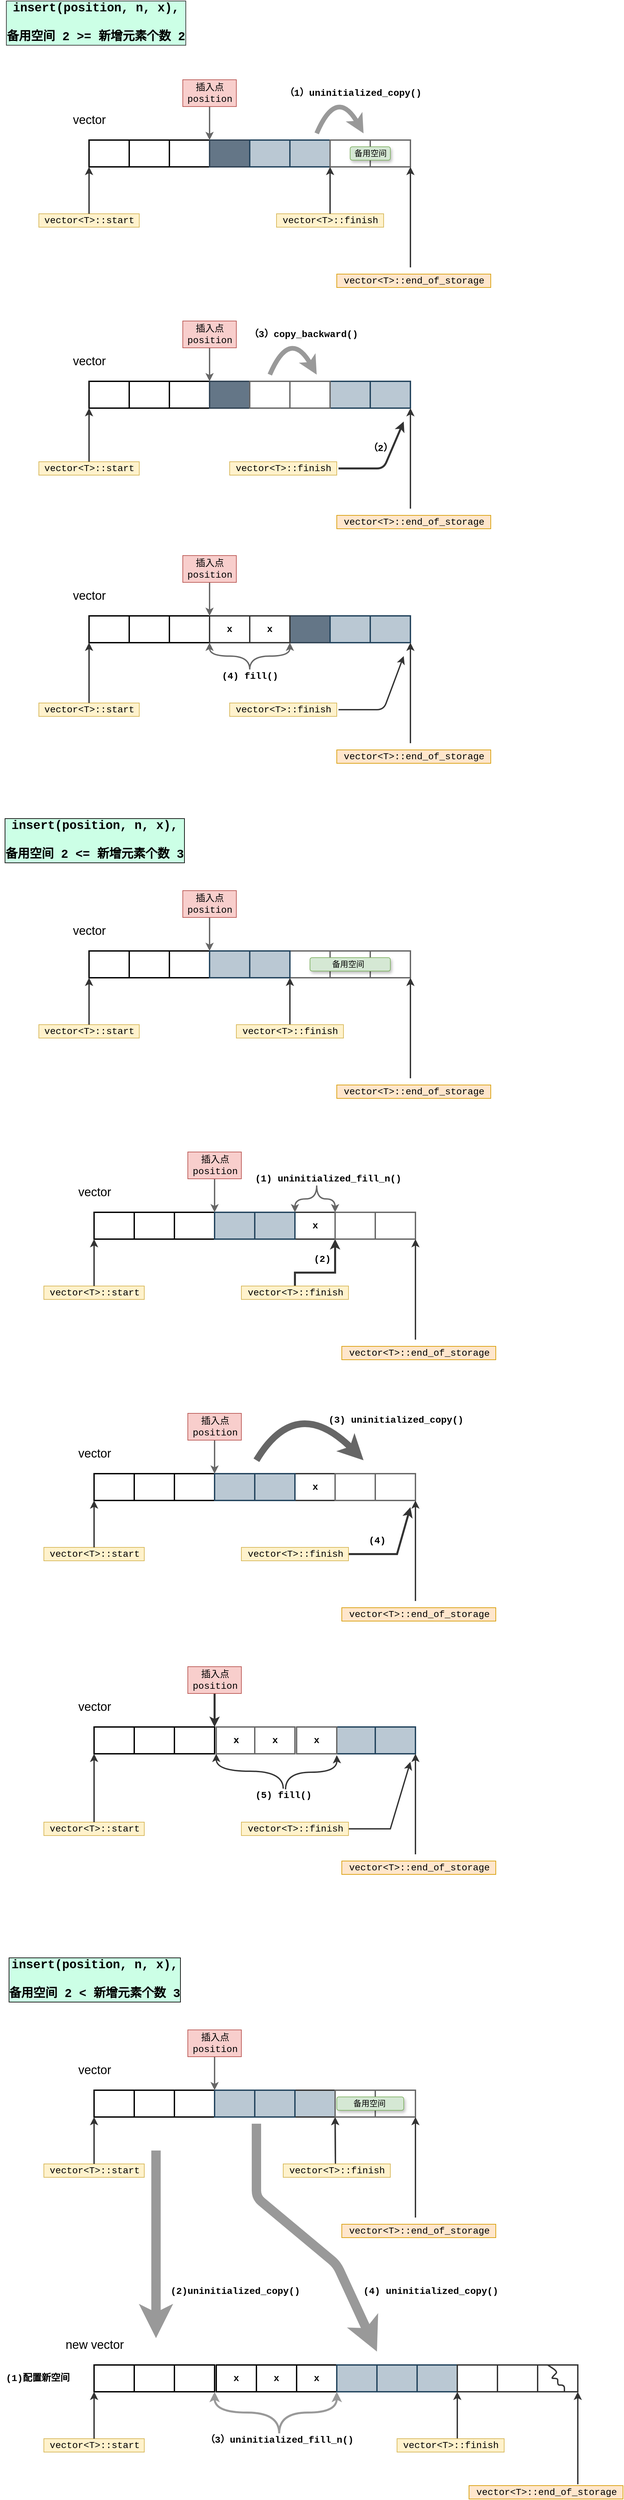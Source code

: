 <mxfile version="14.7.7" type="device"><diagram id="fLPlfoUQrjcmembP0olw" name="第 1 页"><mxGraphModel dx="2104" dy="1943" grid="1" gridSize="10" guides="1" tooltips="1" connect="1" arrows="1" fold="1" page="1" pageScale="1" pageWidth="827" pageHeight="1169" math="0" shadow="0"><root><mxCell id="0"/><mxCell id="1" parent="0"/><mxCell id="-A52ZG6hpshTWetXdmW_-1" value="" style="rounded=0;whiteSpace=wrap;html=1;strokeWidth=2;imageWidth=26;" vertex="1" parent="1"><mxGeometry x="130" y="60" width="60" height="40" as="geometry"/></mxCell><mxCell id="-A52ZG6hpshTWetXdmW_-2" value="" style="rounded=0;whiteSpace=wrap;html=1;strokeWidth=2;imageWidth=26;" vertex="1" parent="1"><mxGeometry x="190" y="60" width="60" height="40" as="geometry"/></mxCell><mxCell id="-A52ZG6hpshTWetXdmW_-3" value="" style="rounded=0;whiteSpace=wrap;html=1;strokeWidth=2;imageWidth=26;" vertex="1" parent="1"><mxGeometry x="250" y="60" width="60" height="40" as="geometry"/></mxCell><mxCell id="-A52ZG6hpshTWetXdmW_-4" value="" style="rounded=0;whiteSpace=wrap;html=1;strokeWidth=2;imageWidth=26;fillColor=#647687;strokeColor=#314354;fontColor=#ffffff;" vertex="1" parent="1"><mxGeometry x="310" y="60" width="60" height="40" as="geometry"/></mxCell><mxCell id="-A52ZG6hpshTWetXdmW_-5" value="" style="rounded=0;whiteSpace=wrap;html=1;strokeWidth=2;imageWidth=26;fillColor=#bac8d3;strokeColor=#23445d;" vertex="1" parent="1"><mxGeometry x="370" y="60" width="60" height="40" as="geometry"/></mxCell><mxCell id="-A52ZG6hpshTWetXdmW_-6" value="" style="rounded=0;whiteSpace=wrap;html=1;strokeWidth=2;imageWidth=26;strokeColor=#666666;" vertex="1" parent="1"><mxGeometry x="550" y="60" width="60" height="40" as="geometry"/></mxCell><mxCell id="-A52ZG6hpshTWetXdmW_-7" value="" style="rounded=0;whiteSpace=wrap;html=1;strokeWidth=2;imageWidth=26;fillColor=#bac8d3;strokeColor=#23445d;" vertex="1" parent="1"><mxGeometry x="430" y="60" width="60" height="40" as="geometry"/></mxCell><mxCell id="-A52ZG6hpshTWetXdmW_-8" value="" style="rounded=0;whiteSpace=wrap;html=1;strokeWidth=2;imageWidth=26;strokeColor=#666666;" vertex="1" parent="1"><mxGeometry x="490" y="60" width="60" height="40" as="geometry"/></mxCell><mxCell id="-A52ZG6hpshTWetXdmW_-10" value="&lt;font style=&quot;font-size: 18px&quot;&gt;vector&lt;/font&gt;" style="text;html=1;align=center;verticalAlign=middle;resizable=0;points=[];autosize=1;strokeColor=none;" vertex="1" parent="1"><mxGeometry x="100" y="20" width="60" height="20" as="geometry"/></mxCell><mxCell id="-A52ZG6hpshTWetXdmW_-11" value="" style="endArrow=classic;html=1;entryX=0;entryY=0;entryDx=0;entryDy=0;strokeWidth=2;strokeColor=#666666;" edge="1" parent="1" target="-A52ZG6hpshTWetXdmW_-4"><mxGeometry width="50" height="50" relative="1" as="geometry"><mxPoint x="310" y="10" as="sourcePoint"/><mxPoint x="310" y="50" as="targetPoint"/></mxGeometry></mxCell><mxCell id="-A52ZG6hpshTWetXdmW_-12" value="&lt;font face=&quot;Courier New&quot;&gt;&lt;font style=&quot;font-size: 14px&quot;&gt;插入点&lt;br&gt;position&lt;/font&gt;&lt;br&gt;&lt;/font&gt;" style="text;html=1;align=center;verticalAlign=middle;resizable=0;points=[];autosize=1;strokeColor=#b85450;fillColor=#f8cecc;" vertex="1" parent="1"><mxGeometry x="270" y="-30" width="80" height="40" as="geometry"/></mxCell><mxCell id="-A52ZG6hpshTWetXdmW_-13" value="&lt;font style=&quot;font-size: 14px&quot; face=&quot;Courier New&quot;&gt;vector&amp;lt;T&amp;gt;::start&lt;/font&gt;" style="text;html=1;align=center;verticalAlign=middle;resizable=0;points=[];autosize=1;strokeColor=#d6b656;fillColor=#fff2cc;" vertex="1" parent="1"><mxGeometry x="55" y="170" width="150" height="20" as="geometry"/></mxCell><mxCell id="-A52ZG6hpshTWetXdmW_-14" value="" style="endArrow=classic;html=1;entryX=0;entryY=1;entryDx=0;entryDy=0;strokeWidth=2;entryPerimeter=0;strokeColor=#333333;" edge="1" parent="1" source="-A52ZG6hpshTWetXdmW_-13"><mxGeometry width="50" height="50" relative="1" as="geometry"><mxPoint x="130" y="170" as="sourcePoint"/><mxPoint x="130" y="100" as="targetPoint"/></mxGeometry></mxCell><mxCell id="-A52ZG6hpshTWetXdmW_-15" value="&lt;font style=&quot;font-size: 14px&quot; face=&quot;Courier New&quot;&gt;vector&amp;lt;T&amp;gt;::end_of_storage&lt;/font&gt;" style="text;html=1;align=center;verticalAlign=middle;resizable=0;points=[];autosize=1;strokeColor=#d79b00;fillColor=#ffe6cc;" vertex="1" parent="1"><mxGeometry x="500" y="260" width="230" height="20" as="geometry"/></mxCell><mxCell id="-A52ZG6hpshTWetXdmW_-16" value="" style="endArrow=classic;html=1;entryX=0;entryY=1;entryDx=0;entryDy=0;strokeWidth=2;entryPerimeter=0;strokeColor=#333333;" edge="1" parent="1"><mxGeometry width="50" height="50" relative="1" as="geometry"><mxPoint x="610" y="250" as="sourcePoint"/><mxPoint x="610" y="100" as="targetPoint"/></mxGeometry></mxCell><mxCell id="-A52ZG6hpshTWetXdmW_-17" value="&lt;font style=&quot;font-size: 14px&quot; face=&quot;Courier New&quot;&gt;vector&amp;lt;T&amp;gt;::finish&lt;/font&gt;" style="text;html=1;align=center;verticalAlign=middle;resizable=0;points=[];autosize=1;strokeColor=#d6b656;fillColor=#fff2cc;" vertex="1" parent="1"><mxGeometry x="410" y="170" width="160" height="20" as="geometry"/></mxCell><mxCell id="-A52ZG6hpshTWetXdmW_-18" value="" style="endArrow=classic;html=1;entryX=0;entryY=1;entryDx=0;entryDy=0;strokeWidth=2;entryPerimeter=0;strokeColor=#333333;" edge="1" parent="1" source="-A52ZG6hpshTWetXdmW_-17"><mxGeometry width="50" height="50" relative="1" as="geometry"><mxPoint x="490" y="166" as="sourcePoint"/><mxPoint x="490" y="100" as="targetPoint"/></mxGeometry></mxCell><mxCell id="-A52ZG6hpshTWetXdmW_-19" value="备用空间" style="text;html=1;align=center;verticalAlign=middle;resizable=0;points=[];autosize=1;fillColor=#d5e8d4;strokeColor=#82b366;rounded=1;shadow=1;" vertex="1" parent="1"><mxGeometry x="520" y="70" width="60" height="20" as="geometry"/></mxCell><mxCell id="-A52ZG6hpshTWetXdmW_-21" value="&lt;font style=&quot;font-size: 18px&quot; face=&quot;Courier New&quot;&gt;&lt;b&gt;insert(position, n, x),&lt;br&gt;&lt;br&gt;备用空间 2 &amp;gt;= 新增元素个数 2&lt;br&gt;&lt;/b&gt;&lt;/font&gt;" style="text;html=1;align=center;verticalAlign=middle;resizable=0;points=[];autosize=1;strokeColor=none;perimeterSpacing=0;labelBackgroundColor=#CCFFE6;labelBorderColor=#333333;rounded=1;" vertex="1" parent="1"><mxGeometry y="-140" width="280" height="50" as="geometry"/></mxCell><mxCell id="-A52ZG6hpshTWetXdmW_-22" value="" style="rounded=0;whiteSpace=wrap;html=1;strokeWidth=2;imageWidth=26;" vertex="1" parent="1"><mxGeometry x="130" y="420" width="60" height="40" as="geometry"/></mxCell><mxCell id="-A52ZG6hpshTWetXdmW_-23" value="" style="rounded=0;whiteSpace=wrap;html=1;strokeWidth=2;imageWidth=26;" vertex="1" parent="1"><mxGeometry x="190" y="420" width="60" height="40" as="geometry"/></mxCell><mxCell id="-A52ZG6hpshTWetXdmW_-24" value="" style="rounded=0;whiteSpace=wrap;html=1;strokeWidth=2;imageWidth=26;" vertex="1" parent="1"><mxGeometry x="250" y="420" width="60" height="40" as="geometry"/></mxCell><mxCell id="-A52ZG6hpshTWetXdmW_-25" value="" style="rounded=0;whiteSpace=wrap;html=1;strokeWidth=2;imageWidth=26;fillColor=#647687;strokeColor=#314354;fontColor=#ffffff;" vertex="1" parent="1"><mxGeometry x="310" y="420" width="60" height="40" as="geometry"/></mxCell><mxCell id="-A52ZG6hpshTWetXdmW_-26" value="" style="rounded=0;whiteSpace=wrap;html=1;strokeWidth=2;imageWidth=26;fillColor=#bac8d3;strokeColor=#23445d;" vertex="1" parent="1"><mxGeometry x="490" y="420" width="60" height="40" as="geometry"/></mxCell><mxCell id="-A52ZG6hpshTWetXdmW_-27" value="" style="rounded=0;whiteSpace=wrap;html=1;strokeWidth=2;imageWidth=26;strokeColor=#666666;" vertex="1" parent="1"><mxGeometry x="430" y="420" width="60" height="40" as="geometry"/></mxCell><mxCell id="-A52ZG6hpshTWetXdmW_-28" value="" style="rounded=0;whiteSpace=wrap;html=1;strokeWidth=2;imageWidth=26;fillColor=#bac8d3;strokeColor=#23445d;" vertex="1" parent="1"><mxGeometry x="550" y="420" width="60" height="40" as="geometry"/></mxCell><mxCell id="-A52ZG6hpshTWetXdmW_-29" value="" style="rounded=0;whiteSpace=wrap;html=1;strokeWidth=2;imageWidth=26;strokeColor=#666666;" vertex="1" parent="1"><mxGeometry x="370" y="420" width="60" height="40" as="geometry"/></mxCell><mxCell id="-A52ZG6hpshTWetXdmW_-30" value="&lt;font style=&quot;font-size: 18px&quot;&gt;vector&lt;/font&gt;" style="text;html=1;align=center;verticalAlign=middle;resizable=0;points=[];autosize=1;strokeColor=none;" vertex="1" parent="1"><mxGeometry x="100" y="380" width="60" height="20" as="geometry"/></mxCell><mxCell id="-A52ZG6hpshTWetXdmW_-31" value="" style="endArrow=classic;html=1;entryX=0;entryY=0;entryDx=0;entryDy=0;strokeWidth=2;strokeColor=#666666;" edge="1" parent="1" target="-A52ZG6hpshTWetXdmW_-25"><mxGeometry width="50" height="50" relative="1" as="geometry"><mxPoint x="310" y="370" as="sourcePoint"/><mxPoint x="310" y="410" as="targetPoint"/></mxGeometry></mxCell><mxCell id="-A52ZG6hpshTWetXdmW_-32" value="&lt;font face=&quot;Courier New&quot;&gt;&lt;font style=&quot;font-size: 14px&quot;&gt;插入点&lt;br&gt;position&lt;/font&gt;&lt;br&gt;&lt;/font&gt;" style="text;html=1;align=center;verticalAlign=middle;resizable=0;points=[];autosize=1;strokeColor=#b85450;fillColor=#f8cecc;" vertex="1" parent="1"><mxGeometry x="270" y="330" width="80" height="40" as="geometry"/></mxCell><mxCell id="-A52ZG6hpshTWetXdmW_-33" value="&lt;font style=&quot;font-size: 14px&quot; face=&quot;Courier New&quot;&gt;vector&amp;lt;T&amp;gt;::start&lt;/font&gt;" style="text;html=1;align=center;verticalAlign=middle;resizable=0;points=[];autosize=1;strokeColor=#d6b656;fillColor=#fff2cc;" vertex="1" parent="1"><mxGeometry x="55" y="540" width="150" height="20" as="geometry"/></mxCell><mxCell id="-A52ZG6hpshTWetXdmW_-34" value="" style="endArrow=classic;html=1;entryX=0;entryY=1;entryDx=0;entryDy=0;strokeWidth=2;entryPerimeter=0;strokeColor=#333333;" edge="1" parent="1" source="-A52ZG6hpshTWetXdmW_-33"><mxGeometry width="50" height="50" relative="1" as="geometry"><mxPoint x="130" y="530" as="sourcePoint"/><mxPoint x="130" y="460" as="targetPoint"/></mxGeometry></mxCell><mxCell id="-A52ZG6hpshTWetXdmW_-35" value="&lt;font style=&quot;font-size: 14px&quot; face=&quot;Courier New&quot;&gt;vector&amp;lt;T&amp;gt;::end_of_storage&lt;/font&gt;" style="text;html=1;align=center;verticalAlign=middle;resizable=0;points=[];autosize=1;strokeColor=#d79b00;fillColor=#ffe6cc;" vertex="1" parent="1"><mxGeometry x="500" y="620" width="230" height="20" as="geometry"/></mxCell><mxCell id="-A52ZG6hpshTWetXdmW_-36" value="" style="endArrow=classic;html=1;entryX=0;entryY=1;entryDx=0;entryDy=0;strokeWidth=2;entryPerimeter=0;strokeColor=#333333;" edge="1" parent="1"><mxGeometry width="50" height="50" relative="1" as="geometry"><mxPoint x="610" y="610" as="sourcePoint"/><mxPoint x="610" y="460" as="targetPoint"/></mxGeometry></mxCell><mxCell id="-A52ZG6hpshTWetXdmW_-37" value="&lt;font style=&quot;font-size: 14px&quot; face=&quot;Courier New&quot;&gt;vector&amp;lt;T&amp;gt;::finish&lt;/font&gt;" style="text;html=1;align=center;verticalAlign=middle;resizable=0;points=[];autosize=1;strokeColor=#d6b656;fillColor=#fff2cc;" vertex="1" parent="1"><mxGeometry x="340" y="540" width="160" height="20" as="geometry"/></mxCell><mxCell id="-A52ZG6hpshTWetXdmW_-38" value="" style="endArrow=classic;html=1;strokeWidth=3;strokeColor=#333333;exitX=1.016;exitY=0.5;exitDx=0;exitDy=0;exitPerimeter=0;" edge="1" parent="1" source="-A52ZG6hpshTWetXdmW_-37"><mxGeometry width="50" height="50" relative="1" as="geometry"><mxPoint x="490" y="526" as="sourcePoint"/><mxPoint x="600" y="480" as="targetPoint"/><Array as="points"><mxPoint x="570" y="550"/></Array></mxGeometry></mxCell><mxCell id="-A52ZG6hpshTWetXdmW_-40" value="" style="curved=1;endArrow=classic;html=1;strokeWidth=7;strokeColor=#999999;" edge="1" parent="1"><mxGeometry width="50" height="50" relative="1" as="geometry"><mxPoint x="400" y="410" as="sourcePoint"/><mxPoint x="470" y="410" as="targetPoint"/><Array as="points"><mxPoint x="430" y="340"/></Array></mxGeometry></mxCell><mxCell id="-A52ZG6hpshTWetXdmW_-41" value="&lt;b&gt;&lt;font face=&quot;Courier New&quot; style=&quot;font-size: 14px&quot;&gt;（3）copy_backward()&lt;/font&gt;&lt;/b&gt;" style="text;html=1;align=center;verticalAlign=middle;resizable=0;points=[];autosize=1;strokeColor=none;" vertex="1" parent="1"><mxGeometry x="360" y="340" width="180" height="20" as="geometry"/></mxCell><mxCell id="-A52ZG6hpshTWetXdmW_-42" value="" style="curved=1;endArrow=classic;html=1;strokeWidth=7;strokeColor=#999999;" edge="1" parent="1"><mxGeometry width="50" height="50" relative="1" as="geometry"><mxPoint x="470" y="50" as="sourcePoint"/><mxPoint x="540" y="50" as="targetPoint"/><Array as="points"><mxPoint x="500" y="-20"/></Array></mxGeometry></mxCell><mxCell id="-A52ZG6hpshTWetXdmW_-43" value="&lt;b&gt;&lt;font face=&quot;Courier New&quot; style=&quot;font-size: 14px&quot;&gt;（1）uninitialized_copy()&lt;/font&gt;&lt;/b&gt;" style="text;html=1;align=center;verticalAlign=middle;resizable=0;points=[];autosize=1;strokeColor=none;" vertex="1" parent="1"><mxGeometry x="414" y="-20" width="220" height="20" as="geometry"/></mxCell><mxCell id="-A52ZG6hpshTWetXdmW_-44" value="" style="rounded=0;whiteSpace=wrap;html=1;strokeWidth=2;imageWidth=26;" vertex="1" parent="1"><mxGeometry x="130" y="770" width="60" height="40" as="geometry"/></mxCell><mxCell id="-A52ZG6hpshTWetXdmW_-45" value="" style="rounded=0;whiteSpace=wrap;html=1;strokeWidth=2;imageWidth=26;" vertex="1" parent="1"><mxGeometry x="190" y="770" width="60" height="40" as="geometry"/></mxCell><mxCell id="-A52ZG6hpshTWetXdmW_-46" value="" style="rounded=0;whiteSpace=wrap;html=1;strokeWidth=2;imageWidth=26;" vertex="1" parent="1"><mxGeometry x="250" y="770" width="60" height="40" as="geometry"/></mxCell><mxCell id="-A52ZG6hpshTWetXdmW_-47" value="" style="rounded=0;whiteSpace=wrap;html=1;strokeWidth=2;imageWidth=26;fillColor=#647687;strokeColor=#314354;fontColor=#ffffff;" vertex="1" parent="1"><mxGeometry x="430" y="770" width="60" height="40" as="geometry"/></mxCell><mxCell id="-A52ZG6hpshTWetXdmW_-48" value="" style="rounded=0;whiteSpace=wrap;html=1;strokeWidth=2;imageWidth=26;fillColor=#bac8d3;strokeColor=#23445d;" vertex="1" parent="1"><mxGeometry x="490" y="770" width="60" height="40" as="geometry"/></mxCell><mxCell id="-A52ZG6hpshTWetXdmW_-49" value="&lt;b&gt;&lt;font face=&quot;Courier New&quot; style=&quot;font-size: 14px&quot;&gt;x&lt;/font&gt;&lt;/b&gt;" style="rounded=0;whiteSpace=wrap;html=1;strokeWidth=2;imageWidth=26;strokeColor=#333333;" vertex="1" parent="1"><mxGeometry x="370" y="770" width="60" height="40" as="geometry"/></mxCell><mxCell id="-A52ZG6hpshTWetXdmW_-50" value="" style="rounded=0;whiteSpace=wrap;html=1;strokeWidth=2;imageWidth=26;fillColor=#bac8d3;strokeColor=#23445d;" vertex="1" parent="1"><mxGeometry x="550" y="770" width="60" height="40" as="geometry"/></mxCell><mxCell id="-A52ZG6hpshTWetXdmW_-51" value="&lt;b&gt;&lt;font style=&quot;font-size: 14px&quot; face=&quot;Courier New&quot;&gt;x&lt;/font&gt;&lt;/b&gt;" style="rounded=0;whiteSpace=wrap;html=1;strokeWidth=2;imageWidth=26;strokeColor=#333333;" vertex="1" parent="1"><mxGeometry x="310" y="770" width="60" height="40" as="geometry"/></mxCell><mxCell id="-A52ZG6hpshTWetXdmW_-52" value="&lt;font style=&quot;font-size: 18px&quot;&gt;vector&lt;/font&gt;" style="text;html=1;align=center;verticalAlign=middle;resizable=0;points=[];autosize=1;strokeColor=none;" vertex="1" parent="1"><mxGeometry x="100" y="730" width="60" height="20" as="geometry"/></mxCell><mxCell id="-A52ZG6hpshTWetXdmW_-88" style="edgeStyle=orthogonalEdgeStyle;curved=1;rounded=0;orthogonalLoop=1;jettySize=auto;html=1;entryX=0;entryY=0;entryDx=0;entryDy=0;strokeWidth=2;strokeColor=#666666;" edge="1" parent="1" source="-A52ZG6hpshTWetXdmW_-54" target="-A52ZG6hpshTWetXdmW_-51"><mxGeometry relative="1" as="geometry"/></mxCell><mxCell id="-A52ZG6hpshTWetXdmW_-54" value="&lt;font face=&quot;Courier New&quot;&gt;&lt;font style=&quot;font-size: 14px&quot;&gt;插入点&lt;br&gt;position&lt;/font&gt;&lt;br&gt;&lt;/font&gt;" style="text;html=1;align=center;verticalAlign=middle;resizable=0;points=[];autosize=1;strokeColor=#b85450;fillColor=#f8cecc;" vertex="1" parent="1"><mxGeometry x="270" y="680" width="80" height="40" as="geometry"/></mxCell><mxCell id="-A52ZG6hpshTWetXdmW_-55" value="&lt;font style=&quot;font-size: 14px&quot; face=&quot;Courier New&quot;&gt;vector&amp;lt;T&amp;gt;::start&lt;/font&gt;" style="text;html=1;align=center;verticalAlign=middle;resizable=0;points=[];autosize=1;strokeColor=#d6b656;fillColor=#fff2cc;" vertex="1" parent="1"><mxGeometry x="55" y="900" width="150" height="20" as="geometry"/></mxCell><mxCell id="-A52ZG6hpshTWetXdmW_-56" value="" style="endArrow=classic;html=1;entryX=0;entryY=1;entryDx=0;entryDy=0;strokeWidth=2;entryPerimeter=0;strokeColor=#333333;" edge="1" parent="1" source="-A52ZG6hpshTWetXdmW_-55"><mxGeometry width="50" height="50" relative="1" as="geometry"><mxPoint x="130" y="880" as="sourcePoint"/><mxPoint x="130" y="810" as="targetPoint"/></mxGeometry></mxCell><mxCell id="-A52ZG6hpshTWetXdmW_-57" value="&lt;font style=&quot;font-size: 14px&quot; face=&quot;Courier New&quot;&gt;vector&amp;lt;T&amp;gt;::end_of_storage&lt;/font&gt;" style="text;html=1;align=center;verticalAlign=middle;resizable=0;points=[];autosize=1;strokeColor=#d79b00;fillColor=#ffe6cc;" vertex="1" parent="1"><mxGeometry x="500" y="970" width="230" height="20" as="geometry"/></mxCell><mxCell id="-A52ZG6hpshTWetXdmW_-58" value="" style="endArrow=classic;html=1;entryX=0;entryY=1;entryDx=0;entryDy=0;strokeWidth=2;entryPerimeter=0;strokeColor=#333333;" edge="1" parent="1"><mxGeometry width="50" height="50" relative="1" as="geometry"><mxPoint x="610" y="960" as="sourcePoint"/><mxPoint x="610" y="810" as="targetPoint"/></mxGeometry></mxCell><mxCell id="-A52ZG6hpshTWetXdmW_-59" value="&lt;font style=&quot;font-size: 14px&quot; face=&quot;Courier New&quot;&gt;vector&amp;lt;T&amp;gt;::finish&lt;/font&gt;" style="text;html=1;align=center;verticalAlign=middle;resizable=0;points=[];autosize=1;strokeColor=#d6b656;fillColor=#fff2cc;" vertex="1" parent="1"><mxGeometry x="340" y="900" width="160" height="20" as="geometry"/></mxCell><mxCell id="-A52ZG6hpshTWetXdmW_-60" value="" style="endArrow=classic;html=1;strokeWidth=2;strokeColor=#333333;exitX=1.016;exitY=0.5;exitDx=0;exitDy=0;exitPerimeter=0;" edge="1" parent="1" source="-A52ZG6hpshTWetXdmW_-59"><mxGeometry width="50" height="50" relative="1" as="geometry"><mxPoint x="490" y="876" as="sourcePoint"/><mxPoint x="600" y="830" as="targetPoint"/><Array as="points"><mxPoint x="570" y="910"/></Array></mxGeometry></mxCell><mxCell id="-A52ZG6hpshTWetXdmW_-89" style="edgeStyle=orthogonalEdgeStyle;curved=1;rounded=0;orthogonalLoop=1;jettySize=auto;html=1;entryX=0;entryY=1;entryDx=0;entryDy=0;strokeColor=#666666;strokeWidth=2;" edge="1" parent="1" source="-A52ZG6hpshTWetXdmW_-62" target="-A52ZG6hpshTWetXdmW_-51"><mxGeometry relative="1" as="geometry"><Array as="points"><mxPoint x="370" y="830"/><mxPoint x="310" y="830"/></Array></mxGeometry></mxCell><mxCell id="-A52ZG6hpshTWetXdmW_-90" style="edgeStyle=orthogonalEdgeStyle;curved=1;rounded=0;orthogonalLoop=1;jettySize=auto;html=1;entryX=1;entryY=1;entryDx=0;entryDy=0;strokeColor=#666666;strokeWidth=2;" edge="1" parent="1" source="-A52ZG6hpshTWetXdmW_-62" target="-A52ZG6hpshTWetXdmW_-49"><mxGeometry relative="1" as="geometry"><Array as="points"><mxPoint x="370" y="830"/><mxPoint x="430" y="830"/></Array></mxGeometry></mxCell><mxCell id="-A52ZG6hpshTWetXdmW_-62" value="&lt;b&gt;&lt;font face=&quot;Courier New&quot; style=&quot;font-size: 14px&quot;&gt;(4) fill()&lt;/font&gt;&lt;/b&gt;" style="text;html=1;align=center;verticalAlign=middle;resizable=0;points=[];autosize=1;strokeColor=none;" vertex="1" parent="1"><mxGeometry x="320" y="850" width="100" height="20" as="geometry"/></mxCell><mxCell id="-A52ZG6hpshTWetXdmW_-63" value="&lt;b&gt;&lt;font face=&quot;Courier New&quot; style=&quot;font-size: 14px&quot;&gt;（2）&lt;/font&gt;&lt;/b&gt;" style="text;html=1;align=center;verticalAlign=middle;resizable=0;points=[];autosize=1;strokeColor=none;" vertex="1" parent="1"><mxGeometry x="540" y="510" width="50" height="20" as="geometry"/></mxCell><mxCell id="-A52ZG6hpshTWetXdmW_-66" value="" style="rounded=0;whiteSpace=wrap;html=1;strokeWidth=2;imageWidth=26;" vertex="1" parent="1"><mxGeometry x="130" y="1270" width="60" height="40" as="geometry"/></mxCell><mxCell id="-A52ZG6hpshTWetXdmW_-67" value="" style="rounded=0;whiteSpace=wrap;html=1;strokeWidth=2;imageWidth=26;" vertex="1" parent="1"><mxGeometry x="190" y="1270" width="60" height="40" as="geometry"/></mxCell><mxCell id="-A52ZG6hpshTWetXdmW_-68" value="" style="rounded=0;whiteSpace=wrap;html=1;strokeWidth=2;imageWidth=26;" vertex="1" parent="1"><mxGeometry x="250" y="1270" width="60" height="40" as="geometry"/></mxCell><mxCell id="-A52ZG6hpshTWetXdmW_-69" value="" style="rounded=0;whiteSpace=wrap;html=1;strokeWidth=2;imageWidth=26;fillColor=#bac8d3;strokeColor=#23445d;" vertex="1" parent="1"><mxGeometry x="310" y="1270" width="60" height="40" as="geometry"/></mxCell><mxCell id="-A52ZG6hpshTWetXdmW_-70" value="" style="rounded=0;whiteSpace=wrap;html=1;strokeWidth=2;imageWidth=26;strokeColor=#666666;" vertex="1" parent="1"><mxGeometry x="430" y="1270" width="60" height="40" as="geometry"/></mxCell><mxCell id="-A52ZG6hpshTWetXdmW_-71" value="" style="rounded=0;whiteSpace=wrap;html=1;strokeWidth=2;imageWidth=26;strokeColor=#666666;" vertex="1" parent="1"><mxGeometry x="490" y="1270" width="60" height="40" as="geometry"/></mxCell><mxCell id="-A52ZG6hpshTWetXdmW_-72" value="" style="rounded=0;whiteSpace=wrap;html=1;strokeWidth=2;imageWidth=26;fillColor=#bac8d3;strokeColor=#23445d;" vertex="1" parent="1"><mxGeometry x="370" y="1270" width="60" height="40" as="geometry"/></mxCell><mxCell id="-A52ZG6hpshTWetXdmW_-73" value="" style="rounded=0;whiteSpace=wrap;html=1;strokeWidth=2;imageWidth=26;strokeColor=#666666;" vertex="1" parent="1"><mxGeometry x="550" y="1270" width="60" height="40" as="geometry"/></mxCell><mxCell id="-A52ZG6hpshTWetXdmW_-74" value="&lt;font style=&quot;font-size: 18px&quot;&gt;vector&lt;/font&gt;" style="text;html=1;align=center;verticalAlign=middle;resizable=0;points=[];autosize=1;strokeColor=none;" vertex="1" parent="1"><mxGeometry x="100" y="1230" width="60" height="20" as="geometry"/></mxCell><mxCell id="-A52ZG6hpshTWetXdmW_-75" value="" style="endArrow=classic;html=1;entryX=0;entryY=0;entryDx=0;entryDy=0;strokeWidth=2;strokeColor=#666666;" edge="1" parent="1" target="-A52ZG6hpshTWetXdmW_-69"><mxGeometry width="50" height="50" relative="1" as="geometry"><mxPoint x="310" y="1220" as="sourcePoint"/><mxPoint x="310" y="1260" as="targetPoint"/></mxGeometry></mxCell><mxCell id="-A52ZG6hpshTWetXdmW_-76" value="&lt;font face=&quot;Courier New&quot;&gt;&lt;font style=&quot;font-size: 14px&quot;&gt;插入点&lt;br&gt;position&lt;/font&gt;&lt;br&gt;&lt;/font&gt;" style="text;html=1;align=center;verticalAlign=middle;resizable=0;points=[];autosize=1;strokeColor=#b85450;fillColor=#f8cecc;" vertex="1" parent="1"><mxGeometry x="270" y="1180" width="80" height="40" as="geometry"/></mxCell><mxCell id="-A52ZG6hpshTWetXdmW_-77" value="&lt;font style=&quot;font-size: 14px&quot; face=&quot;Courier New&quot;&gt;vector&amp;lt;T&amp;gt;::start&lt;/font&gt;" style="text;html=1;align=center;verticalAlign=middle;resizable=0;points=[];autosize=1;strokeColor=#d6b656;fillColor=#fff2cc;" vertex="1" parent="1"><mxGeometry x="55" y="1380" width="150" height="20" as="geometry"/></mxCell><mxCell id="-A52ZG6hpshTWetXdmW_-78" value="" style="endArrow=classic;html=1;entryX=0;entryY=1;entryDx=0;entryDy=0;strokeWidth=2;entryPerimeter=0;strokeColor=#333333;" edge="1" parent="1" source="-A52ZG6hpshTWetXdmW_-77"><mxGeometry width="50" height="50" relative="1" as="geometry"><mxPoint x="130" y="1380" as="sourcePoint"/><mxPoint x="130" y="1310" as="targetPoint"/></mxGeometry></mxCell><mxCell id="-A52ZG6hpshTWetXdmW_-79" value="&lt;font style=&quot;font-size: 14px&quot; face=&quot;Courier New&quot;&gt;vector&amp;lt;T&amp;gt;::end_of_storage&lt;/font&gt;" style="text;html=1;align=center;verticalAlign=middle;resizable=0;points=[];autosize=1;strokeColor=#d79b00;fillColor=#ffe6cc;" vertex="1" parent="1"><mxGeometry x="500" y="1470" width="230" height="20" as="geometry"/></mxCell><mxCell id="-A52ZG6hpshTWetXdmW_-80" value="" style="endArrow=classic;html=1;entryX=0;entryY=1;entryDx=0;entryDy=0;strokeWidth=2;entryPerimeter=0;strokeColor=#333333;" edge="1" parent="1"><mxGeometry width="50" height="50" relative="1" as="geometry"><mxPoint x="610" y="1460" as="sourcePoint"/><mxPoint x="610" y="1310" as="targetPoint"/></mxGeometry></mxCell><mxCell id="-A52ZG6hpshTWetXdmW_-86" style="edgeStyle=orthogonalEdgeStyle;curved=1;rounded=0;orthogonalLoop=1;jettySize=auto;html=1;entryX=1;entryY=1;entryDx=0;entryDy=0;strokeWidth=2;strokeColor=#333333;" edge="1" parent="1" source="-A52ZG6hpshTWetXdmW_-81" target="-A52ZG6hpshTWetXdmW_-72"><mxGeometry relative="1" as="geometry"/></mxCell><mxCell id="-A52ZG6hpshTWetXdmW_-81" value="&lt;font style=&quot;font-size: 14px&quot; face=&quot;Courier New&quot;&gt;vector&amp;lt;T&amp;gt;::finish&lt;/font&gt;" style="text;html=1;align=center;verticalAlign=middle;resizable=0;points=[];autosize=1;strokeColor=#d6b656;fillColor=#fff2cc;" vertex="1" parent="1"><mxGeometry x="350" y="1380" width="160" height="20" as="geometry"/></mxCell><mxCell id="-A52ZG6hpshTWetXdmW_-91" value="&lt;font style=&quot;font-size: 18px&quot; face=&quot;Courier New&quot;&gt;&lt;b&gt;insert(position, n, x),&lt;br&gt;&lt;br&gt;备用空间 2 &amp;lt;= 新增元素个数 3&lt;br&gt;&lt;/b&gt;&lt;/font&gt;" style="text;html=1;align=center;verticalAlign=middle;resizable=0;points=[];autosize=1;strokeColor=none;labelBackgroundColor=#CCFFE6;labelBorderColor=#000000;" vertex="1" parent="1"><mxGeometry x="-2.5" y="1080" width="280" height="50" as="geometry"/></mxCell><mxCell id="-A52ZG6hpshTWetXdmW_-92" value="&amp;nbsp; &amp;nbsp; &amp;nbsp; &amp;nbsp; 备用空间&amp;nbsp; &amp;nbsp; &amp;nbsp; &amp;nbsp; &amp;nbsp;&amp;nbsp;" style="text;html=1;align=center;verticalAlign=middle;resizable=0;points=[];autosize=1;fillColor=#d5e8d4;strokeColor=#82b366;rounded=1;shadow=1;" vertex="1" parent="1"><mxGeometry x="460" y="1280" width="120" height="20" as="geometry"/></mxCell><mxCell id="-A52ZG6hpshTWetXdmW_-93" value="" style="rounded=0;whiteSpace=wrap;html=1;strokeWidth=2;imageWidth=26;" vertex="1" parent="1"><mxGeometry x="137.5" y="1660" width="60" height="40" as="geometry"/></mxCell><mxCell id="-A52ZG6hpshTWetXdmW_-94" value="" style="rounded=0;whiteSpace=wrap;html=1;strokeWidth=2;imageWidth=26;" vertex="1" parent="1"><mxGeometry x="197.5" y="1660" width="60" height="40" as="geometry"/></mxCell><mxCell id="-A52ZG6hpshTWetXdmW_-95" value="" style="rounded=0;whiteSpace=wrap;html=1;strokeWidth=2;imageWidth=26;" vertex="1" parent="1"><mxGeometry x="257.5" y="1660" width="60" height="40" as="geometry"/></mxCell><mxCell id="-A52ZG6hpshTWetXdmW_-96" value="" style="rounded=0;whiteSpace=wrap;html=1;strokeWidth=2;imageWidth=26;fillColor=#bac8d3;strokeColor=#23445d;" vertex="1" parent="1"><mxGeometry x="317.5" y="1660" width="60" height="40" as="geometry"/></mxCell><mxCell id="-A52ZG6hpshTWetXdmW_-97" value="&lt;b&gt;&lt;font face=&quot;Courier New&quot; style=&quot;font-size: 14px&quot;&gt;x&lt;/font&gt;&lt;/b&gt;" style="rounded=0;whiteSpace=wrap;html=1;strokeWidth=2;imageWidth=26;strokeColor=#333333;" vertex="1" parent="1"><mxGeometry x="437.5" y="1660" width="60" height="40" as="geometry"/></mxCell><mxCell id="-A52ZG6hpshTWetXdmW_-98" value="" style="rounded=0;whiteSpace=wrap;html=1;strokeWidth=2;imageWidth=26;strokeColor=#666666;" vertex="1" parent="1"><mxGeometry x="497.5" y="1660" width="60" height="40" as="geometry"/></mxCell><mxCell id="-A52ZG6hpshTWetXdmW_-99" value="" style="rounded=0;whiteSpace=wrap;html=1;strokeWidth=2;imageWidth=26;fillColor=#bac8d3;strokeColor=#23445d;" vertex="1" parent="1"><mxGeometry x="377.5" y="1660" width="60" height="40" as="geometry"/></mxCell><mxCell id="-A52ZG6hpshTWetXdmW_-100" value="" style="rounded=0;whiteSpace=wrap;html=1;strokeWidth=2;imageWidth=26;strokeColor=#666666;" vertex="1" parent="1"><mxGeometry x="557.5" y="1660" width="60" height="40" as="geometry"/></mxCell><mxCell id="-A52ZG6hpshTWetXdmW_-101" value="&lt;font style=&quot;font-size: 18px&quot;&gt;vector&lt;/font&gt;" style="text;html=1;align=center;verticalAlign=middle;resizable=0;points=[];autosize=1;strokeColor=none;" vertex="1" parent="1"><mxGeometry x="107.5" y="1620" width="60" height="20" as="geometry"/></mxCell><mxCell id="-A52ZG6hpshTWetXdmW_-102" value="" style="endArrow=classic;html=1;entryX=0;entryY=0;entryDx=0;entryDy=0;strokeWidth=2;strokeColor=#666666;" edge="1" parent="1" target="-A52ZG6hpshTWetXdmW_-96"><mxGeometry width="50" height="50" relative="1" as="geometry"><mxPoint x="317.5" y="1610" as="sourcePoint"/><mxPoint x="317.5" y="1650" as="targetPoint"/></mxGeometry></mxCell><mxCell id="-A52ZG6hpshTWetXdmW_-103" value="&lt;font face=&quot;Courier New&quot;&gt;&lt;font style=&quot;font-size: 14px&quot;&gt;插入点&lt;br&gt;position&lt;/font&gt;&lt;br&gt;&lt;/font&gt;" style="text;html=1;align=center;verticalAlign=middle;resizable=0;points=[];autosize=1;strokeColor=#b85450;fillColor=#f8cecc;" vertex="1" parent="1"><mxGeometry x="277.5" y="1570" width="80" height="40" as="geometry"/></mxCell><mxCell id="-A52ZG6hpshTWetXdmW_-104" value="&lt;font style=&quot;font-size: 14px&quot; face=&quot;Courier New&quot;&gt;vector&amp;lt;T&amp;gt;::start&lt;/font&gt;" style="text;html=1;align=center;verticalAlign=middle;resizable=0;points=[];autosize=1;strokeColor=#d6b656;fillColor=#fff2cc;" vertex="1" parent="1"><mxGeometry x="62.5" y="1770" width="150" height="20" as="geometry"/></mxCell><mxCell id="-A52ZG6hpshTWetXdmW_-105" value="" style="endArrow=classic;html=1;entryX=0;entryY=1;entryDx=0;entryDy=0;strokeWidth=2;entryPerimeter=0;strokeColor=#333333;" edge="1" parent="1" source="-A52ZG6hpshTWetXdmW_-104"><mxGeometry width="50" height="50" relative="1" as="geometry"><mxPoint x="137.5" y="1770" as="sourcePoint"/><mxPoint x="137.5" y="1700" as="targetPoint"/></mxGeometry></mxCell><mxCell id="-A52ZG6hpshTWetXdmW_-106" value="&lt;font style=&quot;font-size: 14px&quot; face=&quot;Courier New&quot;&gt;vector&amp;lt;T&amp;gt;::end_of_storage&lt;/font&gt;" style="text;html=1;align=center;verticalAlign=middle;resizable=0;points=[];autosize=1;strokeColor=#d79b00;fillColor=#ffe6cc;" vertex="1" parent="1"><mxGeometry x="507.5" y="1860" width="230" height="20" as="geometry"/></mxCell><mxCell id="-A52ZG6hpshTWetXdmW_-107" value="" style="endArrow=classic;html=1;entryX=0;entryY=1;entryDx=0;entryDy=0;strokeWidth=2;entryPerimeter=0;strokeColor=#333333;" edge="1" parent="1"><mxGeometry width="50" height="50" relative="1" as="geometry"><mxPoint x="617.5" y="1850" as="sourcePoint"/><mxPoint x="617.5" y="1700" as="targetPoint"/></mxGeometry></mxCell><mxCell id="-A52ZG6hpshTWetXdmW_-108" style="edgeStyle=orthogonalEdgeStyle;rounded=0;orthogonalLoop=1;jettySize=auto;html=1;entryX=1;entryY=1;entryDx=0;entryDy=0;strokeWidth=3;strokeColor=#333333;" edge="1" parent="1" source="-A52ZG6hpshTWetXdmW_-109" target="-A52ZG6hpshTWetXdmW_-97"><mxGeometry relative="1" as="geometry"><Array as="points"><mxPoint x="438" y="1750"/><mxPoint x="498" y="1750"/></Array></mxGeometry></mxCell><mxCell id="-A52ZG6hpshTWetXdmW_-109" value="&lt;font style=&quot;font-size: 14px&quot; face=&quot;Courier New&quot;&gt;vector&amp;lt;T&amp;gt;::finish&lt;/font&gt;" style="text;html=1;align=center;verticalAlign=middle;resizable=0;points=[];autosize=1;strokeColor=#d6b656;fillColor=#fff2cc;" vertex="1" parent="1"><mxGeometry x="357.5" y="1770" width="160" height="20" as="geometry"/></mxCell><mxCell id="-A52ZG6hpshTWetXdmW_-111" value="" style="rounded=0;whiteSpace=wrap;html=1;strokeWidth=2;imageWidth=26;" vertex="1" parent="1"><mxGeometry x="137.5" y="2050" width="60" height="40" as="geometry"/></mxCell><mxCell id="-A52ZG6hpshTWetXdmW_-112" value="" style="rounded=0;whiteSpace=wrap;html=1;strokeWidth=2;imageWidth=26;" vertex="1" parent="1"><mxGeometry x="197.5" y="2050" width="60" height="40" as="geometry"/></mxCell><mxCell id="-A52ZG6hpshTWetXdmW_-113" value="" style="rounded=0;whiteSpace=wrap;html=1;strokeWidth=2;imageWidth=26;" vertex="1" parent="1"><mxGeometry x="257.5" y="2050" width="60" height="40" as="geometry"/></mxCell><mxCell id="-A52ZG6hpshTWetXdmW_-114" value="" style="rounded=0;whiteSpace=wrap;html=1;strokeWidth=2;imageWidth=26;fillColor=#bac8d3;strokeColor=#23445d;" vertex="1" parent="1"><mxGeometry x="317.5" y="2050" width="60" height="40" as="geometry"/></mxCell><mxCell id="-A52ZG6hpshTWetXdmW_-115" value="&lt;b&gt;&lt;font face=&quot;Courier New&quot; style=&quot;font-size: 14px&quot;&gt;x&lt;/font&gt;&lt;/b&gt;" style="rounded=0;whiteSpace=wrap;html=1;strokeWidth=2;imageWidth=26;strokeColor=#333333;" vertex="1" parent="1"><mxGeometry x="437.5" y="2050" width="60" height="40" as="geometry"/></mxCell><mxCell id="-A52ZG6hpshTWetXdmW_-116" value="" style="rounded=0;whiteSpace=wrap;html=1;strokeWidth=2;imageWidth=26;strokeColor=#666666;" vertex="1" parent="1"><mxGeometry x="497.5" y="2050" width="60" height="40" as="geometry"/></mxCell><mxCell id="-A52ZG6hpshTWetXdmW_-117" value="" style="rounded=0;whiteSpace=wrap;html=1;strokeWidth=2;imageWidth=26;fillColor=#bac8d3;strokeColor=#23445d;" vertex="1" parent="1"><mxGeometry x="377.5" y="2050" width="60" height="40" as="geometry"/></mxCell><mxCell id="-A52ZG6hpshTWetXdmW_-118" value="" style="rounded=0;whiteSpace=wrap;html=1;strokeWidth=2;imageWidth=26;strokeColor=#666666;" vertex="1" parent="1"><mxGeometry x="557.5" y="2050" width="60" height="40" as="geometry"/></mxCell><mxCell id="-A52ZG6hpshTWetXdmW_-119" value="&lt;font style=&quot;font-size: 18px&quot;&gt;vector&lt;/font&gt;" style="text;html=1;align=center;verticalAlign=middle;resizable=0;points=[];autosize=1;strokeColor=none;" vertex="1" parent="1"><mxGeometry x="107.5" y="2010" width="60" height="20" as="geometry"/></mxCell><mxCell id="-A52ZG6hpshTWetXdmW_-120" value="" style="endArrow=classic;html=1;entryX=0;entryY=0;entryDx=0;entryDy=0;strokeWidth=2;strokeColor=#666666;" edge="1" parent="1" target="-A52ZG6hpshTWetXdmW_-114"><mxGeometry width="50" height="50" relative="1" as="geometry"><mxPoint x="317.5" y="2000" as="sourcePoint"/><mxPoint x="317.5" y="2040" as="targetPoint"/></mxGeometry></mxCell><mxCell id="-A52ZG6hpshTWetXdmW_-121" value="&lt;font face=&quot;Courier New&quot;&gt;&lt;font style=&quot;font-size: 14px&quot;&gt;插入点&lt;br&gt;position&lt;/font&gt;&lt;br&gt;&lt;/font&gt;" style="text;html=1;align=center;verticalAlign=middle;resizable=0;points=[];autosize=1;strokeColor=#b85450;fillColor=#f8cecc;" vertex="1" parent="1"><mxGeometry x="277.5" y="1960" width="80" height="40" as="geometry"/></mxCell><mxCell id="-A52ZG6hpshTWetXdmW_-122" value="&lt;font style=&quot;font-size: 14px&quot; face=&quot;Courier New&quot;&gt;vector&amp;lt;T&amp;gt;::start&lt;/font&gt;" style="text;html=1;align=center;verticalAlign=middle;resizable=0;points=[];autosize=1;strokeColor=#d6b656;fillColor=#fff2cc;" vertex="1" parent="1"><mxGeometry x="62.5" y="2160" width="150" height="20" as="geometry"/></mxCell><mxCell id="-A52ZG6hpshTWetXdmW_-123" value="" style="endArrow=classic;html=1;entryX=0;entryY=1;entryDx=0;entryDy=0;strokeWidth=2;entryPerimeter=0;strokeColor=#333333;" edge="1" parent="1" source="-A52ZG6hpshTWetXdmW_-122"><mxGeometry width="50" height="50" relative="1" as="geometry"><mxPoint x="137.5" y="2160" as="sourcePoint"/><mxPoint x="137.5" y="2090" as="targetPoint"/></mxGeometry></mxCell><mxCell id="-A52ZG6hpshTWetXdmW_-124" value="&lt;font style=&quot;font-size: 14px&quot; face=&quot;Courier New&quot;&gt;vector&amp;lt;T&amp;gt;::end_of_storage&lt;/font&gt;" style="text;html=1;align=center;verticalAlign=middle;resizable=0;points=[];autosize=1;strokeColor=#d79b00;fillColor=#ffe6cc;" vertex="1" parent="1"><mxGeometry x="507.5" y="2250" width="230" height="20" as="geometry"/></mxCell><mxCell id="-A52ZG6hpshTWetXdmW_-125" value="" style="endArrow=classic;html=1;entryX=0;entryY=1;entryDx=0;entryDy=0;strokeWidth=2;entryPerimeter=0;strokeColor=#333333;" edge="1" parent="1"><mxGeometry width="50" height="50" relative="1" as="geometry"><mxPoint x="617.5" y="2240" as="sourcePoint"/><mxPoint x="617.5" y="2090" as="targetPoint"/></mxGeometry></mxCell><mxCell id="-A52ZG6hpshTWetXdmW_-154" style="rounded=0;orthogonalLoop=1;jettySize=auto;html=1;strokeWidth=3;strokeColor=#333333;" edge="1" parent="1" source="-A52ZG6hpshTWetXdmW_-127"><mxGeometry relative="1" as="geometry"><mxPoint x="610" y="2100" as="targetPoint"/><Array as="points"><mxPoint x="590" y="2170"/></Array></mxGeometry></mxCell><mxCell id="-A52ZG6hpshTWetXdmW_-127" value="&lt;font style=&quot;font-size: 14px&quot; face=&quot;Courier New&quot;&gt;vector&amp;lt;T&amp;gt;::finish&lt;/font&gt;" style="text;html=1;align=center;verticalAlign=middle;resizable=0;points=[];autosize=1;strokeColor=#d6b656;fillColor=#fff2cc;" vertex="1" parent="1"><mxGeometry x="357.5" y="2160" width="160" height="20" as="geometry"/></mxCell><mxCell id="-A52ZG6hpshTWetXdmW_-129" value="" style="rounded=0;whiteSpace=wrap;html=1;strokeWidth=2;imageWidth=26;" vertex="1" parent="1"><mxGeometry x="137.5" y="2428" width="60" height="40" as="geometry"/></mxCell><mxCell id="-A52ZG6hpshTWetXdmW_-130" value="" style="rounded=0;whiteSpace=wrap;html=1;strokeWidth=2;imageWidth=26;" vertex="1" parent="1"><mxGeometry x="197.5" y="2428" width="60" height="40" as="geometry"/></mxCell><mxCell id="-A52ZG6hpshTWetXdmW_-131" value="" style="rounded=0;whiteSpace=wrap;html=1;strokeWidth=2;imageWidth=26;" vertex="1" parent="1"><mxGeometry x="257.5" y="2428" width="60" height="40" as="geometry"/></mxCell><mxCell id="-A52ZG6hpshTWetXdmW_-132" value="" style="rounded=0;whiteSpace=wrap;html=1;strokeWidth=2;imageWidth=26;fillColor=#bac8d3;strokeColor=#23445d;" vertex="1" parent="1"><mxGeometry x="500" y="2428" width="60" height="40" as="geometry"/></mxCell><mxCell id="-A52ZG6hpshTWetXdmW_-133" value="&lt;meta charset=&quot;utf-8&quot;&gt;&lt;b style=&quot;text-shadow: transparent 0px 0px 0px, rgba(0, 0, 0, 0.68) 0px 0px 0px; color: rgb(0, 0, 0); font-family: helvetica; font-size: 12px; font-style: normal; letter-spacing: normal; text-align: center; text-indent: 0px; text-transform: none; word-spacing: 0px; background-color: rgb(248, 249, 250);&quot;&gt;&lt;font face=&quot;Courier New&quot; style=&quot;text-shadow: transparent 0px 0px 0px , rgba(0 , 0 , 0 , 0.68) 0px 0px 0px ; font-size: 14px&quot;&gt;x&lt;/font&gt;&lt;/b&gt;" style="rounded=0;whiteSpace=wrap;html=1;strokeWidth=2;imageWidth=26;strokeColor=#666666;" vertex="1" parent="1"><mxGeometry x="320" y="2428" width="60" height="40" as="geometry"/></mxCell><mxCell id="-A52ZG6hpshTWetXdmW_-134" value="&lt;b&gt;&lt;font face=&quot;Courier New&quot; style=&quot;font-size: 14px&quot;&gt;x&lt;/font&gt;&lt;/b&gt;" style="rounded=0;whiteSpace=wrap;html=1;strokeWidth=2;imageWidth=26;strokeColor=#666666;" vertex="1" parent="1"><mxGeometry x="377.5" y="2428" width="60" height="40" as="geometry"/></mxCell><mxCell id="-A52ZG6hpshTWetXdmW_-135" value="" style="rounded=0;whiteSpace=wrap;html=1;strokeWidth=2;imageWidth=26;fillColor=#bac8d3;strokeColor=#23445d;" vertex="1" parent="1"><mxGeometry x="557.5" y="2428" width="60" height="40" as="geometry"/></mxCell><mxCell id="-A52ZG6hpshTWetXdmW_-136" value="&lt;b&gt;&lt;font face=&quot;Courier New&quot; style=&quot;font-size: 14px&quot;&gt;x&lt;/font&gt;&lt;/b&gt;" style="rounded=0;whiteSpace=wrap;html=1;strokeWidth=2;imageWidth=26;strokeColor=#666666;" vertex="1" parent="1"><mxGeometry x="440" y="2428" width="60" height="40" as="geometry"/></mxCell><mxCell id="-A52ZG6hpshTWetXdmW_-137" value="&lt;font style=&quot;font-size: 18px&quot;&gt;vector&lt;/font&gt;" style="text;html=1;align=center;verticalAlign=middle;resizable=0;points=[];autosize=1;strokeColor=none;" vertex="1" parent="1"><mxGeometry x="107.5" y="2388" width="60" height="20" as="geometry"/></mxCell><mxCell id="-A52ZG6hpshTWetXdmW_-156" style="edgeStyle=none;rounded=0;orthogonalLoop=1;jettySize=auto;html=1;entryX=1;entryY=0;entryDx=0;entryDy=0;strokeColor=#333333;strokeWidth=3;" edge="1" parent="1" source="-A52ZG6hpshTWetXdmW_-139" target="-A52ZG6hpshTWetXdmW_-131"><mxGeometry relative="1" as="geometry"/></mxCell><mxCell id="-A52ZG6hpshTWetXdmW_-139" value="&lt;font face=&quot;Courier New&quot;&gt;&lt;font style=&quot;font-size: 14px&quot;&gt;插入点&lt;br&gt;position&lt;/font&gt;&lt;br&gt;&lt;/font&gt;" style="text;html=1;align=center;verticalAlign=middle;resizable=0;points=[];autosize=1;strokeColor=#b85450;fillColor=#f8cecc;" vertex="1" parent="1"><mxGeometry x="277.5" y="2338" width="80" height="40" as="geometry"/></mxCell><mxCell id="-A52ZG6hpshTWetXdmW_-140" value="&lt;font style=&quot;font-size: 14px&quot; face=&quot;Courier New&quot;&gt;vector&amp;lt;T&amp;gt;::start&lt;/font&gt;" style="text;html=1;align=center;verticalAlign=middle;resizable=0;points=[];autosize=1;strokeColor=#d6b656;fillColor=#fff2cc;" vertex="1" parent="1"><mxGeometry x="62.5" y="2570" width="150" height="20" as="geometry"/></mxCell><mxCell id="-A52ZG6hpshTWetXdmW_-141" value="" style="endArrow=classic;html=1;entryX=0;entryY=1;entryDx=0;entryDy=0;strokeWidth=2;entryPerimeter=0;strokeColor=#333333;" edge="1" parent="1" source="-A52ZG6hpshTWetXdmW_-140"><mxGeometry width="50" height="50" relative="1" as="geometry"><mxPoint x="137.5" y="2538" as="sourcePoint"/><mxPoint x="137.5" y="2468" as="targetPoint"/></mxGeometry></mxCell><mxCell id="-A52ZG6hpshTWetXdmW_-142" value="&lt;font style=&quot;font-size: 14px&quot; face=&quot;Courier New&quot;&gt;vector&amp;lt;T&amp;gt;::end_of_storage&lt;/font&gt;" style="text;html=1;align=center;verticalAlign=middle;resizable=0;points=[];autosize=1;strokeColor=#d79b00;fillColor=#ffe6cc;" vertex="1" parent="1"><mxGeometry x="507.5" y="2628" width="230" height="20" as="geometry"/></mxCell><mxCell id="-A52ZG6hpshTWetXdmW_-143" value="" style="endArrow=classic;html=1;entryX=0;entryY=1;entryDx=0;entryDy=0;strokeWidth=2;entryPerimeter=0;strokeColor=#333333;" edge="1" parent="1"><mxGeometry width="50" height="50" relative="1" as="geometry"><mxPoint x="617.5" y="2618" as="sourcePoint"/><mxPoint x="617.5" y="2468" as="targetPoint"/></mxGeometry></mxCell><mxCell id="-A52ZG6hpshTWetXdmW_-158" style="edgeStyle=none;rounded=0;orthogonalLoop=1;jettySize=auto;html=1;strokeColor=#333333;strokeWidth=2;" edge="1" parent="1" source="-A52ZG6hpshTWetXdmW_-145"><mxGeometry relative="1" as="geometry"><mxPoint x="610" y="2480" as="targetPoint"/><Array as="points"><mxPoint x="580" y="2580"/></Array></mxGeometry></mxCell><mxCell id="-A52ZG6hpshTWetXdmW_-145" value="&lt;font style=&quot;font-size: 14px&quot; face=&quot;Courier New&quot;&gt;vector&amp;lt;T&amp;gt;::finish&lt;/font&gt;" style="text;html=1;align=center;verticalAlign=middle;resizable=0;points=[];autosize=1;strokeColor=#d6b656;fillColor=#fff2cc;" vertex="1" parent="1"><mxGeometry x="357.5" y="2570" width="160" height="20" as="geometry"/></mxCell><mxCell id="-A52ZG6hpshTWetXdmW_-148" style="edgeStyle=orthogonalEdgeStyle;rounded=0;orthogonalLoop=1;jettySize=auto;html=1;entryX=0;entryY=0;entryDx=0;entryDy=0;strokeColor=#666666;strokeWidth=2;curved=1;" edge="1" parent="1" source="-A52ZG6hpshTWetXdmW_-147" target="-A52ZG6hpshTWetXdmW_-97"><mxGeometry relative="1" as="geometry"/></mxCell><mxCell id="-A52ZG6hpshTWetXdmW_-149" style="edgeStyle=orthogonalEdgeStyle;rounded=0;orthogonalLoop=1;jettySize=auto;html=1;entryX=1;entryY=0;entryDx=0;entryDy=0;strokeColor=#666666;strokeWidth=2;curved=1;" edge="1" parent="1" source="-A52ZG6hpshTWetXdmW_-147" target="-A52ZG6hpshTWetXdmW_-97"><mxGeometry relative="1" as="geometry"/></mxCell><mxCell id="-A52ZG6hpshTWetXdmW_-147" value="&lt;b&gt;&lt;font face=&quot;Courier New&quot; style=&quot;font-size: 14px&quot;&gt;&amp;nbsp; &amp;nbsp; (1) uninitialized_fill_n()&lt;/font&gt;&lt;/b&gt;" style="text;html=1;align=center;verticalAlign=middle;resizable=0;points=[];autosize=1;strokeColor=none;" vertex="1" parent="1"><mxGeometry x="335" y="1600" width="270" height="20" as="geometry"/></mxCell><mxCell id="-A52ZG6hpshTWetXdmW_-150" value="&lt;b&gt;&lt;font style=&quot;font-size: 14px&quot; face=&quot;Courier New&quot;&gt;(2)&lt;/font&gt;&lt;/b&gt;" style="text;html=1;align=center;verticalAlign=middle;resizable=0;points=[];autosize=1;strokeColor=none;" vertex="1" parent="1"><mxGeometry x="457.5" y="1720" width="40" height="20" as="geometry"/></mxCell><mxCell id="-A52ZG6hpshTWetXdmW_-151" value="" style="curved=1;endArrow=classic;html=1;strokeColor=#666666;strokeWidth=10;" edge="1" parent="1"><mxGeometry width="50" height="50" relative="1" as="geometry"><mxPoint x="380" y="2030" as="sourcePoint"/><mxPoint x="540" y="2030" as="targetPoint"/><Array as="points"><mxPoint x="440" y="1930"/></Array></mxGeometry></mxCell><mxCell id="-A52ZG6hpshTWetXdmW_-152" value="&lt;b&gt;&lt;font face=&quot;Courier New&quot; style=&quot;font-size: 14px&quot;&gt;(3) uninitialized_copy()&lt;/font&gt;&lt;/b&gt;" style="text;html=1;align=center;verticalAlign=middle;resizable=0;points=[];autosize=1;strokeColor=none;" vertex="1" parent="1"><mxGeometry x="477.5" y="1960" width="220" height="20" as="geometry"/></mxCell><mxCell id="-A52ZG6hpshTWetXdmW_-155" value="&lt;font face=&quot;Courier New&quot; style=&quot;font-size: 14px&quot;&gt;&lt;b&gt;(4)&lt;/b&gt;&lt;/font&gt;" style="text;html=1;align=center;verticalAlign=middle;resizable=0;points=[];autosize=1;strokeColor=none;" vertex="1" parent="1"><mxGeometry x="540" y="2140" width="40" height="20" as="geometry"/></mxCell><mxCell id="-A52ZG6hpshTWetXdmW_-159" style="edgeStyle=orthogonalEdgeStyle;rounded=0;orthogonalLoop=1;jettySize=auto;html=1;entryX=0;entryY=1;entryDx=0;entryDy=0;strokeColor=#333333;strokeWidth=2;curved=1;" edge="1" parent="1" source="-A52ZG6hpshTWetXdmW_-157" target="-A52ZG6hpshTWetXdmW_-133"><mxGeometry relative="1" as="geometry"/></mxCell><mxCell id="-A52ZG6hpshTWetXdmW_-160" style="edgeStyle=orthogonalEdgeStyle;rounded=0;orthogonalLoop=1;jettySize=auto;html=1;strokeColor=#333333;strokeWidth=2;curved=1;exitX=0.535;exitY=0.05;exitDx=0;exitDy=0;exitPerimeter=0;" edge="1" parent="1" source="-A52ZG6hpshTWetXdmW_-157"><mxGeometry relative="1" as="geometry"><mxPoint x="500" y="2470" as="targetPoint"/></mxGeometry></mxCell><mxCell id="-A52ZG6hpshTWetXdmW_-157" value="&lt;b&gt;&lt;font face=&quot;Courier New&quot; style=&quot;font-size: 14px&quot;&gt;(5) fill()&lt;/font&gt;&lt;/b&gt;" style="text;html=1;align=center;verticalAlign=middle;resizable=0;points=[];autosize=1;strokeColor=none;" vertex="1" parent="1"><mxGeometry x="370" y="2520" width="100" height="20" as="geometry"/></mxCell><mxCell id="-A52ZG6hpshTWetXdmW_-161" value="" style="rounded=0;whiteSpace=wrap;html=1;strokeWidth=2;imageWidth=26;" vertex="1" parent="1"><mxGeometry x="137.5" y="2970" width="60" height="40" as="geometry"/></mxCell><mxCell id="-A52ZG6hpshTWetXdmW_-162" value="" style="rounded=0;whiteSpace=wrap;html=1;strokeWidth=2;imageWidth=26;" vertex="1" parent="1"><mxGeometry x="197.5" y="2970" width="60" height="40" as="geometry"/></mxCell><mxCell id="-A52ZG6hpshTWetXdmW_-163" value="" style="rounded=0;whiteSpace=wrap;html=1;strokeWidth=2;imageWidth=26;" vertex="1" parent="1"><mxGeometry x="257.5" y="2970" width="60" height="40" as="geometry"/></mxCell><mxCell id="-A52ZG6hpshTWetXdmW_-164" value="" style="rounded=0;whiteSpace=wrap;html=1;strokeWidth=2;imageWidth=26;fillColor=#bac8d3;strokeColor=#23445d;" vertex="1" parent="1"><mxGeometry x="317.5" y="2970" width="60" height="40" as="geometry"/></mxCell><mxCell id="-A52ZG6hpshTWetXdmW_-165" value="" style="rounded=0;whiteSpace=wrap;html=1;strokeWidth=2;imageWidth=26;fillColor=#bac8d3;strokeColor=#333333;" vertex="1" parent="1"><mxGeometry x="437.5" y="2970" width="60" height="40" as="geometry"/></mxCell><mxCell id="-A52ZG6hpshTWetXdmW_-166" value="" style="rounded=0;whiteSpace=wrap;html=1;strokeWidth=2;imageWidth=26;strokeColor=#666666;" vertex="1" parent="1"><mxGeometry x="497.5" y="2970" width="60" height="40" as="geometry"/></mxCell><mxCell id="-A52ZG6hpshTWetXdmW_-167" value="" style="rounded=0;whiteSpace=wrap;html=1;strokeWidth=2;imageWidth=26;fillColor=#bac8d3;strokeColor=#23445d;" vertex="1" parent="1"><mxGeometry x="377.5" y="2970" width="60" height="40" as="geometry"/></mxCell><mxCell id="-A52ZG6hpshTWetXdmW_-168" value="" style="rounded=0;whiteSpace=wrap;html=1;strokeWidth=2;imageWidth=26;strokeColor=#666666;" vertex="1" parent="1"><mxGeometry x="557.5" y="2970" width="60" height="40" as="geometry"/></mxCell><mxCell id="-A52ZG6hpshTWetXdmW_-169" value="&lt;font style=&quot;font-size: 18px&quot;&gt;vector&lt;/font&gt;" style="text;html=1;align=center;verticalAlign=middle;resizable=0;points=[];autosize=1;strokeColor=none;" vertex="1" parent="1"><mxGeometry x="107.5" y="2930" width="60" height="20" as="geometry"/></mxCell><mxCell id="-A52ZG6hpshTWetXdmW_-170" value="" style="endArrow=classic;html=1;entryX=0;entryY=0;entryDx=0;entryDy=0;strokeWidth=2;strokeColor=#666666;" edge="1" parent="1" target="-A52ZG6hpshTWetXdmW_-164"><mxGeometry width="50" height="50" relative="1" as="geometry"><mxPoint x="317.5" y="2920" as="sourcePoint"/><mxPoint x="317.5" y="2960" as="targetPoint"/></mxGeometry></mxCell><mxCell id="-A52ZG6hpshTWetXdmW_-171" value="&lt;font face=&quot;Courier New&quot;&gt;&lt;font style=&quot;font-size: 14px&quot;&gt;插入点&lt;br&gt;position&lt;/font&gt;&lt;br&gt;&lt;/font&gt;" style="text;html=1;align=center;verticalAlign=middle;resizable=0;points=[];autosize=1;strokeColor=#b85450;fillColor=#f8cecc;" vertex="1" parent="1"><mxGeometry x="277.5" y="2880" width="80" height="40" as="geometry"/></mxCell><mxCell id="-A52ZG6hpshTWetXdmW_-172" value="&lt;font style=&quot;font-size: 14px&quot; face=&quot;Courier New&quot;&gt;vector&amp;lt;T&amp;gt;::start&lt;/font&gt;" style="text;html=1;align=center;verticalAlign=middle;resizable=0;points=[];autosize=1;strokeColor=#d6b656;fillColor=#fff2cc;" vertex="1" parent="1"><mxGeometry x="62.5" y="3080" width="150" height="20" as="geometry"/></mxCell><mxCell id="-A52ZG6hpshTWetXdmW_-173" value="" style="endArrow=classic;html=1;entryX=0;entryY=1;entryDx=0;entryDy=0;strokeWidth=2;entryPerimeter=0;strokeColor=#333333;" edge="1" parent="1" source="-A52ZG6hpshTWetXdmW_-172"><mxGeometry width="50" height="50" relative="1" as="geometry"><mxPoint x="137.5" y="3080" as="sourcePoint"/><mxPoint x="137.5" y="3010" as="targetPoint"/></mxGeometry></mxCell><mxCell id="-A52ZG6hpshTWetXdmW_-174" value="&lt;font style=&quot;font-size: 14px&quot; face=&quot;Courier New&quot;&gt;vector&amp;lt;T&amp;gt;::end_of_storage&lt;/font&gt;" style="text;html=1;align=center;verticalAlign=middle;resizable=0;points=[];autosize=1;strokeColor=#d79b00;fillColor=#ffe6cc;" vertex="1" parent="1"><mxGeometry x="507.5" y="3170" width="230" height="20" as="geometry"/></mxCell><mxCell id="-A52ZG6hpshTWetXdmW_-175" value="" style="endArrow=classic;html=1;entryX=0;entryY=1;entryDx=0;entryDy=0;strokeWidth=2;entryPerimeter=0;strokeColor=#333333;" edge="1" parent="1"><mxGeometry width="50" height="50" relative="1" as="geometry"><mxPoint x="617.5" y="3160" as="sourcePoint"/><mxPoint x="617.5" y="3010" as="targetPoint"/></mxGeometry></mxCell><mxCell id="-A52ZG6hpshTWetXdmW_-176" style="edgeStyle=orthogonalEdgeStyle;curved=1;rounded=0;orthogonalLoop=1;jettySize=auto;html=1;entryX=0;entryY=1;entryDx=0;entryDy=0;strokeWidth=2;strokeColor=#333333;" edge="1" parent="1" source="-A52ZG6hpshTWetXdmW_-177" target="-A52ZG6hpshTWetXdmW_-166"><mxGeometry relative="1" as="geometry"><Array as="points"><mxPoint x="498" y="3070"/><mxPoint x="498" y="3070"/></Array></mxGeometry></mxCell><mxCell id="-A52ZG6hpshTWetXdmW_-177" value="&lt;font style=&quot;font-size: 14px&quot; face=&quot;Courier New&quot;&gt;vector&amp;lt;T&amp;gt;::finish&lt;/font&gt;" style="text;html=1;align=center;verticalAlign=middle;resizable=0;points=[];autosize=1;strokeColor=#d6b656;fillColor=#fff2cc;" vertex="1" parent="1"><mxGeometry x="420" y="3080" width="160" height="20" as="geometry"/></mxCell><mxCell id="-A52ZG6hpshTWetXdmW_-178" value="&lt;font style=&quot;font-size: 18px&quot; face=&quot;Courier New&quot;&gt;&lt;b&gt;insert(position, n, x),&lt;br&gt;&lt;br&gt;备用空间 2 &amp;lt; 新增元素个数 3&lt;br&gt;&lt;/b&gt;&lt;/font&gt;" style="text;html=1;align=center;verticalAlign=middle;resizable=0;points=[];autosize=1;strokeColor=none;labelBackgroundColor=#CCFFE6;labelBorderColor=#000000;" vertex="1" parent="1"><mxGeometry x="2.5" y="2780" width="270" height="50" as="geometry"/></mxCell><mxCell id="-A52ZG6hpshTWetXdmW_-180" value="&amp;nbsp; &amp;nbsp; &amp;nbsp;备用空间&amp;nbsp; &amp;nbsp; &amp;nbsp;&amp;nbsp;" style="text;html=1;align=center;verticalAlign=middle;resizable=0;points=[];autosize=1;fillColor=#d5e8d4;strokeColor=#82b366;rounded=1;shadow=1;" vertex="1" parent="1"><mxGeometry x="500" y="2980" width="100" height="20" as="geometry"/></mxCell><mxCell id="-A52ZG6hpshTWetXdmW_-181" value="" style="rounded=0;whiteSpace=wrap;html=1;strokeWidth=2;imageWidth=26;" vertex="1" parent="1"><mxGeometry x="137.5" y="3380" width="60" height="40" as="geometry"/></mxCell><mxCell id="-A52ZG6hpshTWetXdmW_-182" value="" style="rounded=0;whiteSpace=wrap;html=1;strokeWidth=2;imageWidth=26;" vertex="1" parent="1"><mxGeometry x="197.5" y="3380" width="60" height="40" as="geometry"/></mxCell><mxCell id="-A52ZG6hpshTWetXdmW_-183" value="" style="rounded=0;whiteSpace=wrap;html=1;strokeWidth=2;imageWidth=26;" vertex="1" parent="1"><mxGeometry x="257.5" y="3380" width="60" height="40" as="geometry"/></mxCell><mxCell id="-A52ZG6hpshTWetXdmW_-184" value="&lt;b style=&quot;font-family: &amp;#34;helvetica&amp;#34;&quot;&gt;&lt;font face=&quot;Courier New&quot; style=&quot;font-size: 14px&quot;&gt;x&lt;/font&gt;&lt;/b&gt;" style="rounded=0;whiteSpace=wrap;html=1;strokeWidth=2;imageWidth=26;" vertex="1" parent="1"><mxGeometry x="320" y="3380" width="60" height="40" as="geometry"/></mxCell><mxCell id="-A52ZG6hpshTWetXdmW_-185" value="&lt;b style=&quot;font-family: &amp;#34;helvetica&amp;#34;&quot;&gt;&lt;font face=&quot;Courier New&quot; style=&quot;font-size: 14px&quot;&gt;x&lt;/font&gt;&lt;/b&gt;" style="rounded=0;whiteSpace=wrap;html=1;strokeWidth=2;imageWidth=26;" vertex="1" parent="1"><mxGeometry x="380" y="3380" width="60" height="40" as="geometry"/></mxCell><mxCell id="-A52ZG6hpshTWetXdmW_-186" value="&lt;b style=&quot;font-family: &amp;#34;helvetica&amp;#34;&quot;&gt;&lt;font face=&quot;Courier New&quot; style=&quot;font-size: 14px&quot;&gt;x&lt;/font&gt;&lt;/b&gt;" style="rounded=0;whiteSpace=wrap;html=1;strokeWidth=2;imageWidth=26;" vertex="1" parent="1"><mxGeometry x="440" y="3380" width="60" height="40" as="geometry"/></mxCell><mxCell id="-A52ZG6hpshTWetXdmW_-187" value="" style="rounded=0;whiteSpace=wrap;html=1;strokeWidth=2;imageWidth=26;fillColor=#bac8d3;strokeColor=#23445d;" vertex="1" parent="1"><mxGeometry x="500" y="3380" width="60" height="40" as="geometry"/></mxCell><mxCell id="-A52ZG6hpshTWetXdmW_-188" value="" style="rounded=0;whiteSpace=wrap;html=1;strokeWidth=2;imageWidth=26;fillColor=#bac8d3;strokeColor=#23445d;" vertex="1" parent="1"><mxGeometry x="560" y="3380" width="60" height="40" as="geometry"/></mxCell><mxCell id="-A52ZG6hpshTWetXdmW_-189" value="" style="rounded=0;whiteSpace=wrap;html=1;strokeWidth=2;imageWidth=26;fillColor=#bac8d3;strokeColor=#23445d;" vertex="1" parent="1"><mxGeometry x="620" y="3380" width="60" height="40" as="geometry"/></mxCell><mxCell id="-A52ZG6hpshTWetXdmW_-190" value="" style="rounded=0;whiteSpace=wrap;html=1;strokeWidth=2;imageWidth=26;strokeColor=#333333;" vertex="1" parent="1"><mxGeometry x="680" y="3380" width="60" height="40" as="geometry"/></mxCell><mxCell id="-A52ZG6hpshTWetXdmW_-191" value="" style="rounded=0;whiteSpace=wrap;html=1;strokeWidth=2;imageWidth=26;strokeColor=#333333;" vertex="1" parent="1"><mxGeometry x="740" y="3380" width="60" height="40" as="geometry"/></mxCell><mxCell id="-A52ZG6hpshTWetXdmW_-192" value="" style="rounded=0;whiteSpace=wrap;html=1;strokeWidth=2;imageWidth=26;strokeColor=#333333;" vertex="1" parent="1"><mxGeometry x="800" y="3380" width="60" height="40" as="geometry"/></mxCell><mxCell id="-A52ZG6hpshTWetXdmW_-193" value="" style="endArrow=none;html=1;strokeColor=#333333;strokeWidth=2;entryX=0.25;entryY=0;entryDx=0;entryDy=0;" edge="1" parent="1" target="-A52ZG6hpshTWetXdmW_-192"><mxGeometry width="50" height="50" relative="1" as="geometry"><mxPoint x="840" y="3420" as="sourcePoint"/><mxPoint x="460" y="3240" as="targetPoint"/><Array as="points"><mxPoint x="840" y="3410"/><mxPoint x="830" y="3410"/><mxPoint x="830" y="3400"/><mxPoint x="820" y="3400"/><mxPoint x="830" y="3390"/></Array></mxGeometry></mxCell><mxCell id="-A52ZG6hpshTWetXdmW_-194" value="&lt;font style=&quot;font-size: 14px&quot; face=&quot;Courier New&quot;&gt;vector&amp;lt;T&amp;gt;::start&lt;/font&gt;" style="text;html=1;align=center;verticalAlign=middle;resizable=0;points=[];autosize=1;strokeColor=#d6b656;fillColor=#fff2cc;" vertex="1" parent="1"><mxGeometry x="62.5" y="3490" width="150" height="20" as="geometry"/></mxCell><mxCell id="-A52ZG6hpshTWetXdmW_-195" value="" style="endArrow=classic;html=1;entryX=0;entryY=1;entryDx=0;entryDy=0;strokeWidth=2;entryPerimeter=0;strokeColor=#333333;" edge="1" parent="1" source="-A52ZG6hpshTWetXdmW_-194"><mxGeometry width="50" height="50" relative="1" as="geometry"><mxPoint x="137.5" y="3490" as="sourcePoint"/><mxPoint x="137.5" y="3420" as="targetPoint"/></mxGeometry></mxCell><mxCell id="-A52ZG6hpshTWetXdmW_-202" style="edgeStyle=orthogonalEdgeStyle;curved=1;rounded=0;orthogonalLoop=1;jettySize=auto;html=1;entryX=0;entryY=1;entryDx=0;entryDy=0;strokeWidth=2;strokeColor=#333333;" edge="1" parent="1" source="-A52ZG6hpshTWetXdmW_-203"><mxGeometry relative="1" as="geometry"><mxPoint x="497.5" y="3010" as="targetPoint"/><Array as="points"><mxPoint x="498" y="3070"/><mxPoint x="498" y="3070"/></Array></mxGeometry></mxCell><mxCell id="-A52ZG6hpshTWetXdmW_-203" value="&lt;font style=&quot;font-size: 14px&quot; face=&quot;Courier New&quot;&gt;vector&amp;lt;T&amp;gt;::finish&lt;/font&gt;" style="text;html=1;align=center;verticalAlign=middle;resizable=0;points=[];autosize=1;strokeColor=#d6b656;fillColor=#fff2cc;" vertex="1" parent="1"><mxGeometry x="420" y="3080" width="160" height="20" as="geometry"/></mxCell><mxCell id="-A52ZG6hpshTWetXdmW_-206" style="edgeStyle=orthogonalEdgeStyle;rounded=0;orthogonalLoop=1;jettySize=auto;html=1;entryX=0;entryY=1;entryDx=0;entryDy=0;strokeColor=#333333;strokeWidth=2;" edge="1" parent="1" source="-A52ZG6hpshTWetXdmW_-205" target="-A52ZG6hpshTWetXdmW_-190"><mxGeometry relative="1" as="geometry"><Array as="points"><mxPoint x="680" y="3470"/><mxPoint x="680" y="3470"/></Array></mxGeometry></mxCell><mxCell id="-A52ZG6hpshTWetXdmW_-205" value="&lt;font style=&quot;font-size: 14px&quot; face=&quot;Courier New&quot;&gt;vector&amp;lt;T&amp;gt;::finish&lt;/font&gt;" style="text;html=1;align=center;verticalAlign=middle;resizable=0;points=[];autosize=1;strokeColor=#d6b656;fillColor=#fff2cc;" vertex="1" parent="1"><mxGeometry x="590" y="3490" width="160" height="20" as="geometry"/></mxCell><mxCell id="-A52ZG6hpshTWetXdmW_-208" style="edgeStyle=orthogonalEdgeStyle;rounded=0;orthogonalLoop=1;jettySize=auto;html=1;entryX=1;entryY=1;entryDx=0;entryDy=0;strokeColor=#333333;strokeWidth=2;" edge="1" parent="1" target="-A52ZG6hpshTWetXdmW_-192"><mxGeometry relative="1" as="geometry"><mxPoint x="860" y="3558" as="sourcePoint"/><Array as="points"><mxPoint x="860" y="3558"/></Array></mxGeometry></mxCell><mxCell id="-A52ZG6hpshTWetXdmW_-207" value="&lt;font style=&quot;font-size: 14px&quot; face=&quot;Courier New&quot;&gt;vector&amp;lt;T&amp;gt;::end_of_storage&lt;/font&gt;" style="text;html=1;align=center;verticalAlign=middle;resizable=0;points=[];autosize=1;strokeColor=#d79b00;fillColor=#ffe6cc;" vertex="1" parent="1"><mxGeometry x="697.5" y="3560" width="230" height="20" as="geometry"/></mxCell><mxCell id="-A52ZG6hpshTWetXdmW_-209" value="" style="endArrow=classic;html=1;strokeWidth=14;strokeColor=#999999;" edge="1" parent="1"><mxGeometry width="50" height="50" relative="1" as="geometry"><mxPoint x="230" y="3060" as="sourcePoint"/><mxPoint x="230" y="3340" as="targetPoint"/></mxGeometry></mxCell><mxCell id="-A52ZG6hpshTWetXdmW_-212" value="&lt;font face=&quot;Courier New&quot; style=&quot;font-size: 14px&quot;&gt;&lt;b&gt;(2)uninitialized_copy()&lt;br&gt;&lt;/b&gt;&lt;/font&gt;" style="text;html=1;align=center;verticalAlign=middle;resizable=0;points=[];autosize=1;strokeColor=none;" vertex="1" parent="1"><mxGeometry x="242.5" y="3260" width="210" height="20" as="geometry"/></mxCell><mxCell id="-A52ZG6hpshTWetXdmW_-213" value="&lt;font face=&quot;Courier New&quot; style=&quot;font-size: 14px&quot;&gt;&lt;b&gt;(1)配置新空间&lt;br&gt;&lt;/b&gt;&lt;/font&gt;" style="text;html=1;align=center;verticalAlign=middle;resizable=0;points=[];autosize=1;strokeColor=none;" vertex="1" parent="1"><mxGeometry x="-2.5" y="3390" width="110" height="20" as="geometry"/></mxCell><mxCell id="-A52ZG6hpshTWetXdmW_-215" style="edgeStyle=orthogonalEdgeStyle;rounded=0;orthogonalLoop=1;jettySize=auto;html=1;entryX=1;entryY=1;entryDx=0;entryDy=0;strokeColor=#999999;strokeWidth=3;curved=1;" edge="1" parent="1" source="-A52ZG6hpshTWetXdmW_-214" target="-A52ZG6hpshTWetXdmW_-183"><mxGeometry relative="1" as="geometry"/></mxCell><mxCell id="-A52ZG6hpshTWetXdmW_-216" style="edgeStyle=orthogonalEdgeStyle;curved=1;rounded=0;orthogonalLoop=1;jettySize=auto;html=1;entryX=0;entryY=1;entryDx=0;entryDy=0;strokeColor=#999999;strokeWidth=3;" edge="1" parent="1" source="-A52ZG6hpshTWetXdmW_-214" target="-A52ZG6hpshTWetXdmW_-187"><mxGeometry relative="1" as="geometry"/></mxCell><mxCell id="-A52ZG6hpshTWetXdmW_-214" value="&lt;font face=&quot;Courier New&quot; style=&quot;font-size: 14px&quot;&gt;&lt;b&gt;（3）uninitialized_fill_n()&lt;br&gt;&lt;/b&gt;&lt;/font&gt;" style="text;html=1;align=center;verticalAlign=middle;resizable=0;points=[];autosize=1;strokeColor=none;" vertex="1" parent="1"><mxGeometry x="294" y="3482" width="240" height="20" as="geometry"/></mxCell><mxCell id="-A52ZG6hpshTWetXdmW_-217" value="" style="endArrow=classic;html=1;strokeWidth=14;strokeColor=#999999;" edge="1" parent="1"><mxGeometry width="50" height="50" relative="1" as="geometry"><mxPoint x="380" y="3020" as="sourcePoint"/><mxPoint x="560" y="3360" as="targetPoint"/><Array as="points"><mxPoint x="380" y="3130"/><mxPoint x="500" y="3230"/></Array></mxGeometry></mxCell><mxCell id="-A52ZG6hpshTWetXdmW_-218" value="&lt;font face=&quot;Courier New&quot; style=&quot;font-size: 14px&quot;&gt;&lt;b&gt;(4) uninitialized_copy()&lt;br&gt;&lt;/b&gt;&lt;/font&gt;" style="text;html=1;align=center;verticalAlign=middle;resizable=0;points=[];autosize=1;strokeColor=none;" vertex="1" parent="1"><mxGeometry x="530" y="3260" width="220" height="20" as="geometry"/></mxCell><mxCell id="-A52ZG6hpshTWetXdmW_-221" value="&lt;font style=&quot;font-size: 18px&quot;&gt;new vector&lt;/font&gt;" style="text;html=1;align=center;verticalAlign=middle;resizable=0;points=[];autosize=1;strokeColor=none;" vertex="1" parent="1"><mxGeometry x="87.5" y="3340" width="100" height="20" as="geometry"/></mxCell></root></mxGraphModel></diagram></mxfile>
